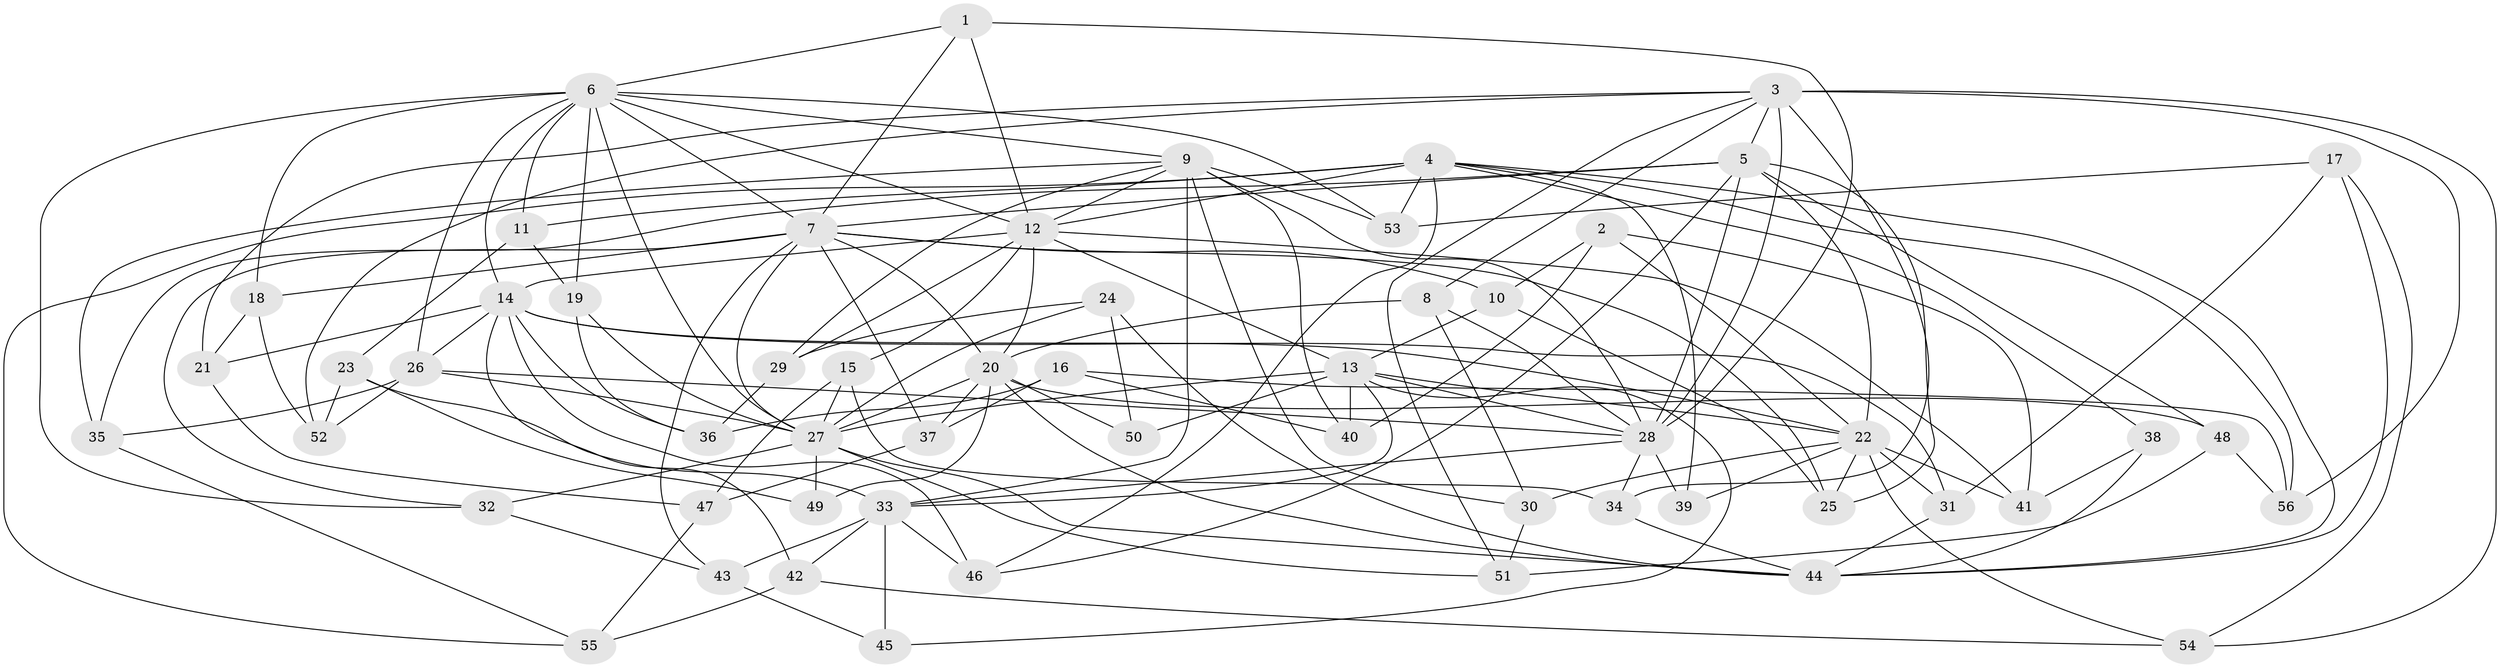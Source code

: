 // original degree distribution, {4: 1.0}
// Generated by graph-tools (version 1.1) at 2025/37/03/09/25 02:37:57]
// undirected, 56 vertices, 152 edges
graph export_dot {
graph [start="1"]
  node [color=gray90,style=filled];
  1;
  2;
  3;
  4;
  5;
  6;
  7;
  8;
  9;
  10;
  11;
  12;
  13;
  14;
  15;
  16;
  17;
  18;
  19;
  20;
  21;
  22;
  23;
  24;
  25;
  26;
  27;
  28;
  29;
  30;
  31;
  32;
  33;
  34;
  35;
  36;
  37;
  38;
  39;
  40;
  41;
  42;
  43;
  44;
  45;
  46;
  47;
  48;
  49;
  50;
  51;
  52;
  53;
  54;
  55;
  56;
  1 -- 6 [weight=1.0];
  1 -- 7 [weight=1.0];
  1 -- 12 [weight=1.0];
  1 -- 28 [weight=1.0];
  2 -- 10 [weight=1.0];
  2 -- 22 [weight=1.0];
  2 -- 40 [weight=1.0];
  2 -- 41 [weight=1.0];
  3 -- 5 [weight=1.0];
  3 -- 8 [weight=1.0];
  3 -- 21 [weight=1.0];
  3 -- 28 [weight=2.0];
  3 -- 34 [weight=1.0];
  3 -- 51 [weight=1.0];
  3 -- 52 [weight=1.0];
  3 -- 54 [weight=1.0];
  3 -- 56 [weight=1.0];
  4 -- 11 [weight=1.0];
  4 -- 12 [weight=1.0];
  4 -- 38 [weight=1.0];
  4 -- 39 [weight=2.0];
  4 -- 44 [weight=1.0];
  4 -- 46 [weight=1.0];
  4 -- 53 [weight=1.0];
  4 -- 55 [weight=1.0];
  4 -- 56 [weight=1.0];
  5 -- 7 [weight=2.0];
  5 -- 22 [weight=2.0];
  5 -- 25 [weight=1.0];
  5 -- 28 [weight=1.0];
  5 -- 35 [weight=1.0];
  5 -- 46 [weight=1.0];
  5 -- 48 [weight=1.0];
  6 -- 7 [weight=1.0];
  6 -- 9 [weight=1.0];
  6 -- 11 [weight=1.0];
  6 -- 12 [weight=1.0];
  6 -- 14 [weight=1.0];
  6 -- 18 [weight=1.0];
  6 -- 19 [weight=1.0];
  6 -- 26 [weight=1.0];
  6 -- 27 [weight=1.0];
  6 -- 32 [weight=1.0];
  6 -- 53 [weight=1.0];
  7 -- 10 [weight=1.0];
  7 -- 18 [weight=1.0];
  7 -- 20 [weight=1.0];
  7 -- 25 [weight=1.0];
  7 -- 27 [weight=1.0];
  7 -- 32 [weight=1.0];
  7 -- 37 [weight=1.0];
  7 -- 43 [weight=1.0];
  8 -- 20 [weight=1.0];
  8 -- 28 [weight=1.0];
  8 -- 30 [weight=1.0];
  9 -- 12 [weight=1.0];
  9 -- 28 [weight=2.0];
  9 -- 29 [weight=1.0];
  9 -- 30 [weight=1.0];
  9 -- 33 [weight=3.0];
  9 -- 35 [weight=1.0];
  9 -- 40 [weight=1.0];
  9 -- 53 [weight=1.0];
  10 -- 13 [weight=1.0];
  10 -- 25 [weight=1.0];
  11 -- 19 [weight=1.0];
  11 -- 23 [weight=1.0];
  12 -- 13 [weight=1.0];
  12 -- 14 [weight=1.0];
  12 -- 15 [weight=1.0];
  12 -- 20 [weight=1.0];
  12 -- 29 [weight=1.0];
  12 -- 41 [weight=1.0];
  13 -- 22 [weight=1.0];
  13 -- 27 [weight=1.0];
  13 -- 28 [weight=1.0];
  13 -- 33 [weight=2.0];
  13 -- 40 [weight=1.0];
  13 -- 45 [weight=1.0];
  13 -- 50 [weight=1.0];
  14 -- 21 [weight=1.0];
  14 -- 22 [weight=2.0];
  14 -- 26 [weight=1.0];
  14 -- 31 [weight=1.0];
  14 -- 36 [weight=1.0];
  14 -- 42 [weight=1.0];
  14 -- 46 [weight=1.0];
  15 -- 27 [weight=1.0];
  15 -- 34 [weight=1.0];
  15 -- 47 [weight=1.0];
  16 -- 36 [weight=1.0];
  16 -- 37 [weight=1.0];
  16 -- 40 [weight=1.0];
  16 -- 56 [weight=1.0];
  17 -- 31 [weight=1.0];
  17 -- 44 [weight=1.0];
  17 -- 53 [weight=1.0];
  17 -- 54 [weight=1.0];
  18 -- 21 [weight=1.0];
  18 -- 52 [weight=1.0];
  19 -- 27 [weight=1.0];
  19 -- 36 [weight=1.0];
  20 -- 27 [weight=1.0];
  20 -- 37 [weight=1.0];
  20 -- 44 [weight=2.0];
  20 -- 48 [weight=1.0];
  20 -- 49 [weight=2.0];
  20 -- 50 [weight=2.0];
  21 -- 47 [weight=1.0];
  22 -- 25 [weight=1.0];
  22 -- 30 [weight=1.0];
  22 -- 31 [weight=1.0];
  22 -- 39 [weight=1.0];
  22 -- 41 [weight=1.0];
  22 -- 54 [weight=1.0];
  23 -- 33 [weight=1.0];
  23 -- 49 [weight=1.0];
  23 -- 52 [weight=1.0];
  24 -- 27 [weight=1.0];
  24 -- 29 [weight=1.0];
  24 -- 44 [weight=1.0];
  24 -- 50 [weight=1.0];
  26 -- 27 [weight=1.0];
  26 -- 28 [weight=1.0];
  26 -- 35 [weight=1.0];
  26 -- 52 [weight=1.0];
  27 -- 32 [weight=1.0];
  27 -- 44 [weight=1.0];
  27 -- 49 [weight=1.0];
  27 -- 51 [weight=1.0];
  28 -- 33 [weight=1.0];
  28 -- 34 [weight=1.0];
  28 -- 39 [weight=1.0];
  29 -- 36 [weight=1.0];
  30 -- 51 [weight=1.0];
  31 -- 44 [weight=1.0];
  32 -- 43 [weight=1.0];
  33 -- 42 [weight=1.0];
  33 -- 43 [weight=1.0];
  33 -- 45 [weight=2.0];
  33 -- 46 [weight=1.0];
  34 -- 44 [weight=1.0];
  35 -- 55 [weight=1.0];
  37 -- 47 [weight=1.0];
  38 -- 41 [weight=1.0];
  38 -- 44 [weight=2.0];
  42 -- 54 [weight=1.0];
  42 -- 55 [weight=1.0];
  43 -- 45 [weight=1.0];
  47 -- 55 [weight=1.0];
  48 -- 51 [weight=1.0];
  48 -- 56 [weight=1.0];
}
